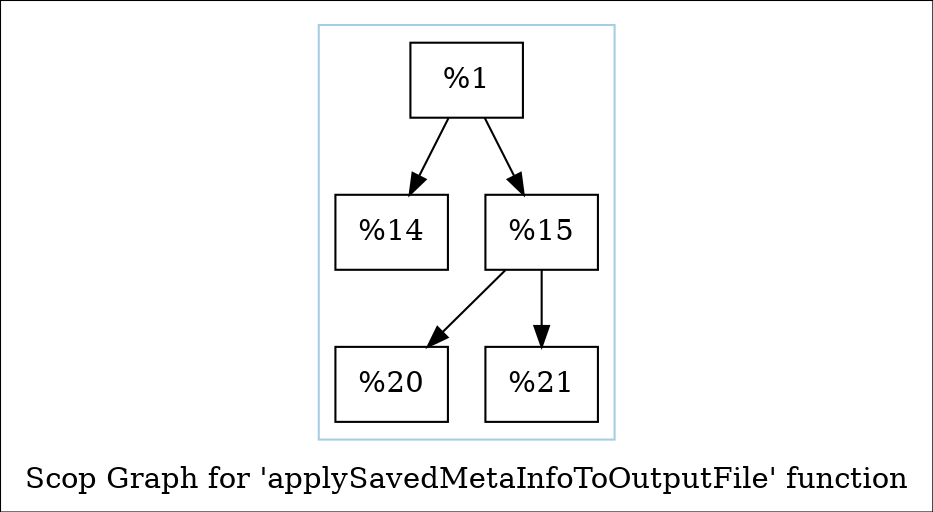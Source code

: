 digraph "Scop Graph for 'applySavedMetaInfoToOutputFile' function" {
	label="Scop Graph for 'applySavedMetaInfoToOutputFile' function";

	Node0x1835e40 [shape=record,label="{%1}"];
	Node0x1835e40 -> Node0x165d1d0;
	Node0x1835e40 -> Node0x1967ea0;
	Node0x165d1d0 [shape=record,label="{%14}"];
	Node0x1967ea0 [shape=record,label="{%15}"];
	Node0x1967ea0 -> Node0x155ebe0;
	Node0x1967ea0 -> Node0x1845600;
	Node0x155ebe0 [shape=record,label="{%20}"];
	Node0x1845600 [shape=record,label="{%21}"];
	colorscheme = "paired12"
        subgraph cluster_0x1967160 {
          label = "";
          style = solid;
          color = 1
          Node0x1835e40;
          Node0x165d1d0;
          Node0x1967ea0;
          Node0x155ebe0;
          Node0x1845600;
        }
}
